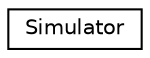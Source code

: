 digraph "Graficzna hierarchia klas"
{
  edge [fontname="Helvetica",fontsize="10",labelfontname="Helvetica",labelfontsize="10"];
  node [fontname="Helvetica",fontsize="10",shape=record];
  rankdir="LR";
  Node1 [label="Simulator",height=0.2,width=0.4,color="black", fillcolor="white", style="filled",URL="$class_simulator.html",tooltip="Jedna z głównych klas aplikacji, odpowiada za zarządzanie wątkami oraz sterowanie animacją..."];
}
